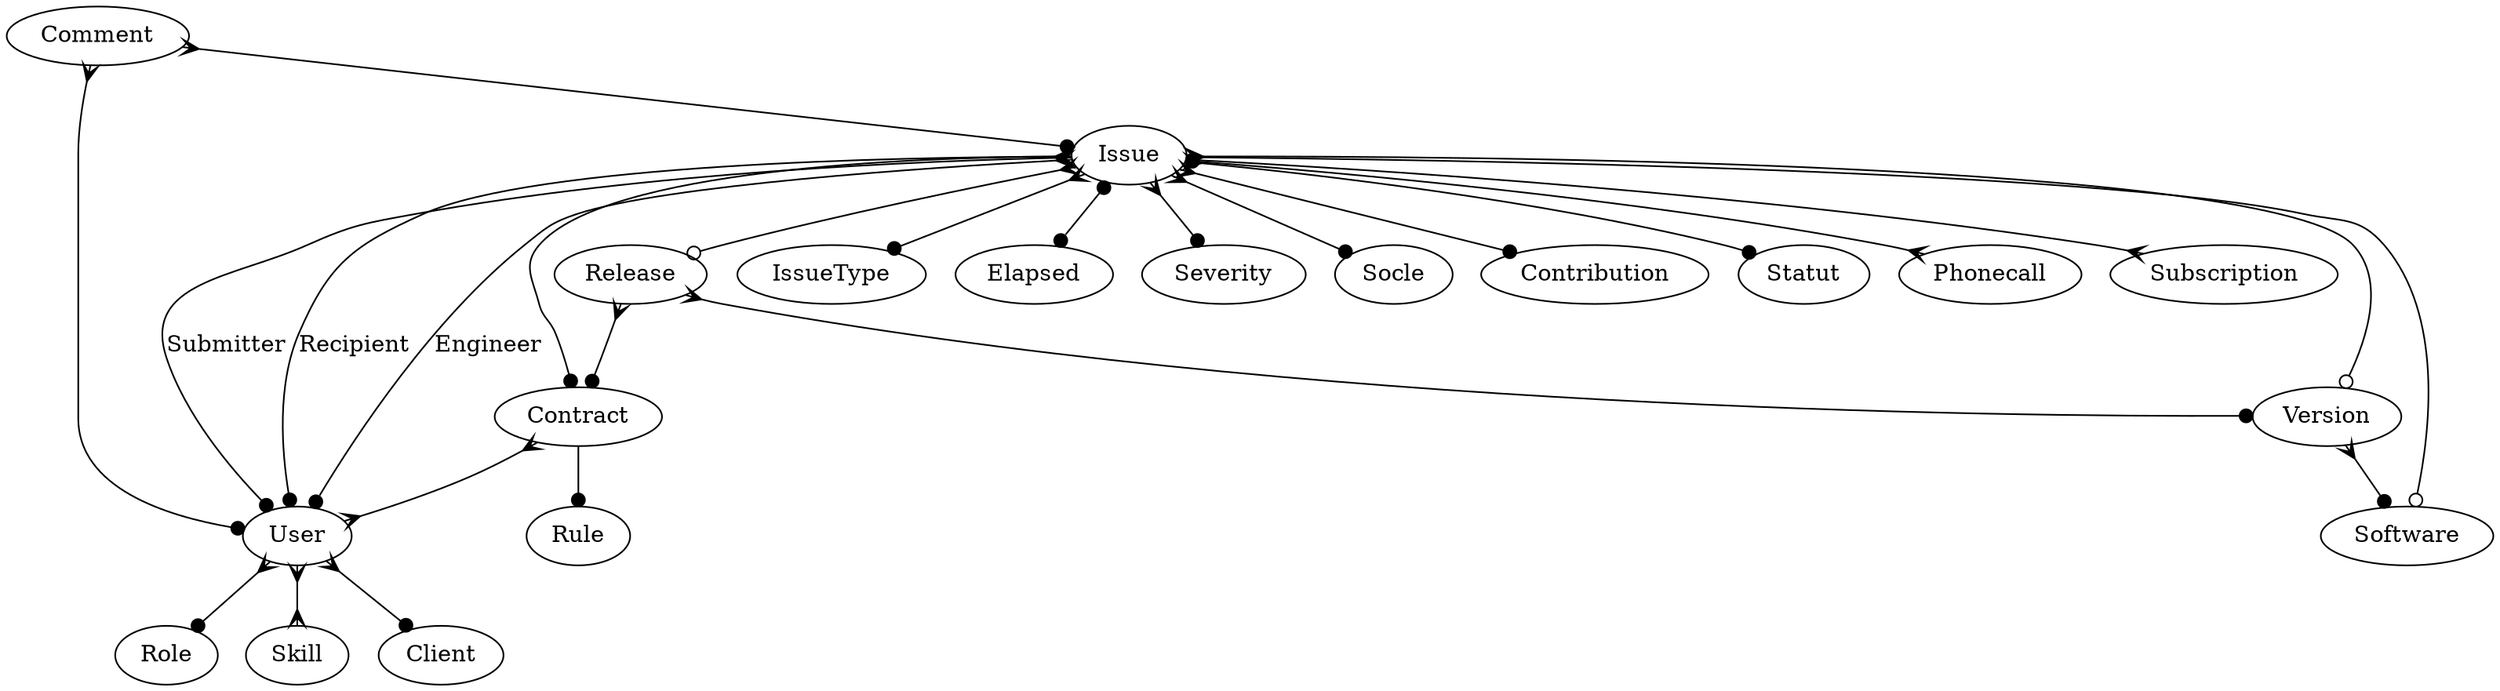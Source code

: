 digraph Request {

//rotate=90;

Comment -> Issue [arrowhead=dot,dir=both,arrowtail=crow]
Comment -> User [arrowhead=dot,dir=both,arrowtail=crow]

Contract -> User [arrowhead=crow,dir=both,arrowtail=crow]
Contract -> Rule [arrowhead=dot,arrowtail=crow]

User -> Role [arrowhead=dot,arrowtail=crow,dir=both]
User -> Skill [arrowhead=crow,arrowtail=crow,dir=both]
User -> Client [arrowhead=dot,dir=both,arrowtail=crow]

Issue -> IssueType [arrowhead=dot,dir=both,arrowtail=crow]
Issue -> Elapsed [arrowhead=dot,dir=both,arrowtail=dot]
Issue -> Severity [arrowhead=dot,dir=both,arrowtail=crow]
Issue -> Socle [arrowhead=dot,dir=both,arrowtail=crow]
Issue -> Contribution [arrowhead=dot,dir=both,arrowtail=crow]
Issue -> Contract [arrowhead=dot,dir=both,arrowtail=crow]
Issue -> Statut [arrowhead=dot,dir=both,arrowtail=crow]
Issue -> Phonecall [arrowhead=crow,arrowtail=odot,dir=both]
Issue -> Software [arrowhead=odot,dir=both,arrowtail=crow]
Issue -> Release [arrowhead=odot,dir=both,arrowtail=crow]
Issue -> Version [arrowhead=odot,dir=both,arrowtail=crow]
Issue -> Subscription [arrowhead=crow,dir=both,arrowtail=dot]
Issue -> User [label="Recipient",arrowhead=dot,dir=both,arrowtail=crow]
Issue -> User [label="Engineer",arrowhead=dot,dir=both,arrowtail=crow]
Issue -> User [label="Submitter",arrowhead=dot,dir=both,arrowtail=crow]

Version -> Software [arrowhead=dot,dir=both,arrowtail=crow]

Release -> Contract [arrowhead=dot,dir=both,arrowtail=crow]
Release -> Version [arrowhead=dot,dir=both,arrowtail=crow]

}

